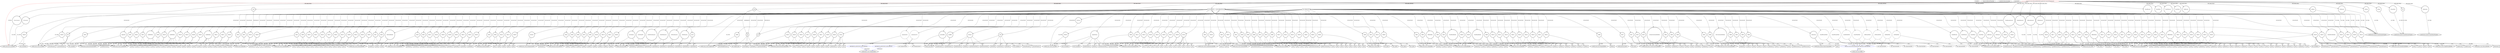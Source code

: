digraph {
baseInfo[graphId=1172,category="extension_graph",isAnonymous=false,possibleRelation=true]
frameworkRelatedTypesInfo[0="javafx.scene.layout.StackPane"]
possibleCollaborationsInfo[0="1172~CLIENT_METHOD_DECLARATION-INSTANTIATION-CLIENT_METHOD_DECLARATION-INSTANTIATION-CLIENT_METHOD_DECLARATION-INSTANTIATION-CLIENT_METHOD_DECLARATION-INSTANTIATION-CLIENT_METHOD_DECLARATION-INSTANTIATION-CLIENT_METHOD_DECLARATION-INSTANTIATION-CLIENT_METHOD_DECLARATION-INSTANTIATION-CLIENT_METHOD_DECLARATION-INSTANTIATION-~javafx.scene.layout.StackPane ~javafx.scene.layout.HBox ~false~false",1="1172~CLIENT_METHOD_DECLARATION-INSTANTIATION-~javafx.scene.layout.StackPane ~javafx.beans.value.ChangeListener ~false~true"]
locationInfo[projectName="SaiPradeepDandem-javafx2-gradient-builder",filePath="/SaiPradeepDandem-javafx2-gradient-builder/javafx2-gradient-builder-master/src/main/java/com/javafx/gradientbuilder/application/LinearSettingsLayout.java",contextSignature="LinearSettingsLayout",graphId="1172"]
0[label="main.java.com.javafx.gradientbuilder.application.LinearSettingsLayout",vertexType="ROOT_CLIENT_CLASS_DECLARATION",isFrameworkType=false,color=red]
1[label="javafx.scene.layout.StackPane",vertexType="FRAMEWORK_CLASS_TYPE",isFrameworkType=true,peripheries=2]
2[label="fromContainer",vertexType="FIELD_DECLARATION",isFrameworkType=true,peripheries=2,shape=circle]
4[label="fromPercentLayout",vertexType="FIELD_DECLARATION",isFrameworkType=true,peripheries=2,shape=circle]
5[label="javafx.scene.layout.VBox",vertexType="FRAMEWORK_CLASS_TYPE",isFrameworkType=true,peripheries=2]
6[label="fromPixelLayout",vertexType="FIELD_DECLARATION",isFrameworkType=true,peripheries=2,shape=circle]
8[label="fromXPercent",vertexType="FIELD_DECLARATION",isFrameworkType=true,peripheries=2,shape=circle]
9[label="javafx.beans.property.SimpleIntegerProperty",vertexType="FRAMEWORK_CLASS_TYPE",isFrameworkType=true,peripheries=2]
10[label="fromXPixel",vertexType="FIELD_DECLARATION",isFrameworkType=true,peripheries=2,shape=circle]
12[label="fromYPercent",vertexType="FIELD_DECLARATION",isFrameworkType=true,peripheries=2,shape=circle]
14[label="fromYPixel",vertexType="FIELD_DECLARATION",isFrameworkType=true,peripheries=2,shape=circle]
16[label="grp",vertexType="FIELD_DECLARATION",isFrameworkType=true,peripheries=2,shape=circle]
17[label="javafx.scene.control.ToggleGroup",vertexType="FRAMEWORK_CLASS_TYPE",isFrameworkType=true,peripheries=2]
18[label="isFrom",vertexType="FIELD_DECLARATION",isFrameworkType=true,peripheries=2,shape=circle]
19[label="javafx.beans.property.SimpleBooleanProperty",vertexType="FRAMEWORK_CLASS_TYPE",isFrameworkType=true,peripheries=2]
20[label="isFromPixel",vertexType="FIELD_DECLARATION",isFrameworkType=true,peripheries=2,shape=circle]
22[label="isTo",vertexType="FIELD_DECLARATION",isFrameworkType=true,peripheries=2,shape=circle]
24[label="toCB",vertexType="FIELD_DECLARATION",isFrameworkType=true,peripheries=2,shape=circle]
25[label="javafx.scene.control.CheckBox",vertexType="FRAMEWORK_CLASS_TYPE",isFrameworkType=true,peripheries=2]
26[label="toChoice",vertexType="FIELD_DECLARATION",isFrameworkType=true,peripheries=2,shape=circle]
27[label="javafx.scene.control.ChoiceBox",vertexType="FRAMEWORK_CLASS_TYPE",isFrameworkType=true,peripheries=2]
28[label="toContainer",vertexType="FIELD_DECLARATION",isFrameworkType=true,peripheries=2,shape=circle]
30[label="toDirection",vertexType="FIELD_DECLARATION",isFrameworkType=true,peripheries=2,shape=circle]
31[label="javafx.beans.property.SimpleObjectProperty",vertexType="FRAMEWORK_CLASS_TYPE",isFrameworkType=true,peripheries=2]
32[label="toPercentLayout",vertexType="FIELD_DECLARATION",isFrameworkType=true,peripheries=2,shape=circle]
34[label="toPixelLayout",vertexType="FIELD_DECLARATION",isFrameworkType=true,peripheries=2,shape=circle]
36[label="toXPercent",vertexType="FIELD_DECLARATION",isFrameworkType=true,peripheries=2,shape=circle]
38[label="toXPixel",vertexType="FIELD_DECLARATION",isFrameworkType=true,peripheries=2,shape=circle]
40[label="toYPercent",vertexType="FIELD_DECLARATION",isFrameworkType=true,peripheries=2,shape=circle]
42[label="toYPixel",vertexType="FIELD_DECLARATION",isFrameworkType=true,peripheries=2,shape=circle]
84[label="void configure()",vertexType="CLIENT_METHOD_DECLARATION",isFrameworkType=false,shape=box]
85[label="VAR13",vertexType="VARIABLE_EXPRESION",isFrameworkType=true,peripheries=2,shape=circle]
87[label="javafx.scene.control.LabelBuilder",vertexType="FRAMEWORK_CLASS_TYPE",isFrameworkType=true,peripheries=2]
86[label="build()",vertexType="INSIDE_CALL",isFrameworkType=true,peripheries=2,shape=box]
88[label="VAR14",vertexType="VARIABLE_EXPRESION",isFrameworkType=true,peripheries=2,shape=circle]
90[label="javafx.scene.NodeBuilder",vertexType="FRAMEWORK_CLASS_TYPE",isFrameworkType=true,peripheries=2]
89[label="styleClass()",vertexType="INSIDE_CALL",isFrameworkType=true,peripheries=2,shape=box]
91[label="VAR15",vertexType="VARIABLE_EXPRESION",isFrameworkType=true,peripheries=2,shape=circle]
93[label="javafx.scene.control.LabeledBuilder",vertexType="FRAMEWORK_CLASS_TYPE",isFrameworkType=true,peripheries=2]
92[label="text()",vertexType="INSIDE_CALL",isFrameworkType=true,peripheries=2,shape=box]
94[label="LabelBuilder",vertexType="VARIABLE_EXPRESION",isFrameworkType=true,peripheries=2,shape=circle]
95[label="create()",vertexType="INSIDE_CALL",isFrameworkType=true,peripheries=2,shape=box]
97[label="VAR17",vertexType="VARIABLE_EXPRESION",isFrameworkType=true,peripheries=2,shape=circle]
99[label="javafx.scene.control.TextAreaBuilder",vertexType="FRAMEWORK_CLASS_TYPE",isFrameworkType=true,peripheries=2]
98[label="build()",vertexType="INSIDE_CALL",isFrameworkType=true,peripheries=2,shape=box]
100[label="VAR18",vertexType="VARIABLE_EXPRESION",isFrameworkType=true,peripheries=2,shape=circle]
101[label="wrapText()",vertexType="INSIDE_CALL",isFrameworkType=true,peripheries=2,shape=box]
103[label="VAR19",vertexType="VARIABLE_EXPRESION",isFrameworkType=true,peripheries=2,shape=circle]
105[label="javafx.scene.control.ControlBuilder",vertexType="FRAMEWORK_CLASS_TYPE",isFrameworkType=true,peripheries=2]
104[label="minHeight()",vertexType="INSIDE_CALL",isFrameworkType=true,peripheries=2,shape=box]
106[label="VAR20",vertexType="VARIABLE_EXPRESION",isFrameworkType=true,peripheries=2,shape=circle]
107[label="prefHeight()",vertexType="INSIDE_CALL",isFrameworkType=true,peripheries=2,shape=box]
109[label="TextAreaBuilder",vertexType="VARIABLE_EXPRESION",isFrameworkType=true,peripheries=2,shape=circle]
110[label="create()",vertexType="INSIDE_CALL",isFrameworkType=true,peripheries=2,shape=box]
112[label="VAR22",vertexType="VARIABLE_EXPRESION",isFrameworkType=true,peripheries=2,shape=circle]
114[label="javafx.beans.property.Property",vertexType="FRAMEWORK_INTERFACE_TYPE",isFrameworkType=true,peripheries=2]
113[label="bind()",vertexType="INSIDE_CALL",isFrameworkType=true,peripheries=2,shape=box]
115[label="textArea",vertexType="VARIABLE_EXPRESION",isFrameworkType=true,peripheries=2,shape=circle]
117[label="javafx.scene.control.TextInputControl",vertexType="FRAMEWORK_CLASS_TYPE",isFrameworkType=true,peripheries=2]
116[label="textProperty()",vertexType="INSIDE_CALL",isFrameworkType=true,peripheries=2,shape=box]
118[label="VAR24",vertexType="VARIABLE_EXPRESION",isFrameworkType=true,peripheries=2,shape=circle]
120[label="javafx.collections.ObservableList",vertexType="FRAMEWORK_INTERFACE_TYPE",isFrameworkType=true,peripheries=2]
119[label="addAll()",vertexType="INSIDE_CALL",isFrameworkType=true,peripheries=2,shape=box]
121[label="layout",vertexType="VARIABLE_EXPRESION",isFrameworkType=true,peripheries=2,shape=circle]
123[label="javafx.scene.layout.Pane",vertexType="FRAMEWORK_CLASS_TYPE",isFrameworkType=true,peripheries=2]
122[label="getChildren()",vertexType="INSIDE_CALL",isFrameworkType=true,peripheries=2,shape=box]
124[label="VAR26",vertexType="VARIABLE_EXPRESION",isFrameworkType=true,peripheries=2,shape=circle]
125[label="build()",vertexType="INSIDE_CALL",isFrameworkType=true,peripheries=2,shape=box]
127[label="VAR27",vertexType="VARIABLE_EXPRESION",isFrameworkType=true,peripheries=2,shape=circle]
128[label="styleClass()",vertexType="INSIDE_CALL",isFrameworkType=true,peripheries=2,shape=box]
130[label="VAR28",vertexType="VARIABLE_EXPRESION",isFrameworkType=true,peripheries=2,shape=circle]
131[label="text()",vertexType="INSIDE_CALL",isFrameworkType=true,peripheries=2,shape=box]
134[label="create()",vertexType="INSIDE_CALL",isFrameworkType=true,peripheries=2,shape=box]
135[label="VAR30",vertexType="VARIABLE_EXPRESION",isFrameworkType=true,peripheries=2,shape=circle]
136[label="addAll()",vertexType="INSIDE_CALL",isFrameworkType=true,peripheries=2,shape=box]
139[label="getChildren()",vertexType="INSIDE_CALL",isFrameworkType=true,peripheries=2,shape=box]
140[label="grp",vertexType="VARIABLE_EXPRESION",isFrameworkType=true,peripheries=2,shape=circle]
141[label="selectToggle()",vertexType="INSIDE_CALL",isFrameworkType=true,peripheries=2,shape=box]
144[label="getToggles()",vertexType="INSIDE_CALL",isFrameworkType=true,peripheries=2,shape=box]
145[label="isFrom",vertexType="VARIABLE_EXPRESION",isFrameworkType=true,peripheries=2,shape=circle]
147[label="javafx.beans.property.BooleanPropertyBase",vertexType="FRAMEWORK_CLASS_TYPE",isFrameworkType=true,peripheries=2]
146[label="addListener()",vertexType="INSIDE_CALL",isFrameworkType=true,peripheries=2,shape=box]
149[label="anonymous35",vertexType="VARIABLE_EXPRESION",isFrameworkType=false,shape=circle]
150[label="REFERENCE_ANONYMOUS_DECLARATION",vertexType="REFERENCE_ANONYMOUS_DECLARATION",isFrameworkType=false,color=blue]
151[label="javafx.beans.value.ChangeListener",vertexType="FRAMEWORK_INTERFACE_TYPE",isFrameworkType=true,peripheries=2]
148[label="new ChangeListener()",vertexType="CONSTRUCTOR_CALL",isFrameworkType=false]
153[label="getSelectedToggle()",vertexType="INSIDE_CALL",isFrameworkType=true,peripheries=2,shape=box]
154[label="toCB",vertexType="VARIABLE_EXPRESION",isFrameworkType=true,peripheries=2,shape=circle]
156[label="javafx.scene.Node",vertexType="FRAMEWORK_CLASS_TYPE",isFrameworkType=true,peripheries=2]
155[label="setDisable()",vertexType="INSIDE_CALL",isFrameworkType=true,peripheries=2,shape=box]
158[label="setSelected()",vertexType="INSIDE_CALL",isFrameworkType=true,peripheries=2,shape=box]
159[label="toContainer",vertexType="VARIABLE_EXPRESION",isFrameworkType=true,peripheries=2,shape=circle]
160[label="getChildren()",vertexType="INSIDE_CALL",isFrameworkType=true,peripheries=2,shape=box]
163[label="getChildren()",vertexType="INSIDE_CALL",isFrameworkType=true,peripheries=2,shape=box]
165[label="setDisable()",vertexType="INSIDE_CALL",isFrameworkType=true,peripheries=2,shape=box]
167[label="set()",vertexType="INSIDE_CALL",isFrameworkType=true,peripheries=2,shape=box]
169[label="set()",vertexType="INSIDE_CALL",isFrameworkType=true,peripheries=2,shape=box]
171[label="repeatCB",vertexType="VARIABLE_EXPRESION",isFrameworkType=true,peripheries=2,shape=circle]
170[label="new CheckBox()",vertexType="CONSTRUCTOR_CALL",isFrameworkType=true,peripheries=2]
173[label="VAR45",vertexType="VARIABLE_EXPRESION",isFrameworkType=true,peripheries=2,shape=circle]
175[label="javafx.beans.property.BooleanProperty",vertexType="FRAMEWORK_CLASS_TYPE",isFrameworkType=true,peripheries=2]
174[label="bindBidirectional()",vertexType="INSIDE_CALL",isFrameworkType=true,peripheries=2,shape=box]
177[label="selectedProperty()",vertexType="INSIDE_CALL",isFrameworkType=true,peripheries=2,shape=box]
179[label="repeatChoice",vertexType="VARIABLE_EXPRESION",isFrameworkType=true,peripheries=2,shape=circle]
178[label="new ChoiceBox()",vertexType="CONSTRUCTOR_CALL",isFrameworkType=true,peripheries=2]
181[label="VAR48",vertexType="VARIABLE_EXPRESION",isFrameworkType=true,peripheries=2,shape=circle]
182[label="bind()",vertexType="INSIDE_CALL",isFrameworkType=true,peripheries=2,shape=box]
185[label="disableProperty()",vertexType="INSIDE_CALL",isFrameworkType=true,peripheries=2,shape=box]
186[label="VAR50",vertexType="VARIABLE_EXPRESION",isFrameworkType=true,peripheries=2,shape=circle]
188[label="javafx.beans.binding.BooleanExpression",vertexType="FRAMEWORK_CLASS_TYPE",isFrameworkType=true,peripheries=2]
187[label="not()",vertexType="INSIDE_CALL",isFrameworkType=true,peripheries=2,shape=box]
190[label="selectedProperty()",vertexType="INSIDE_CALL",isFrameworkType=true,peripheries=2,shape=box]
192[label="setItems()",vertexType="INSIDE_CALL",isFrameworkType=true,peripheries=2,shape=box]
193[label="VAR53",vertexType="VARIABLE_EXPRESION",isFrameworkType=true,peripheries=2,shape=circle]
195[label="javafx.scene.control.SingleSelectionModel",vertexType="FRAMEWORK_CLASS_TYPE",isFrameworkType=true,peripheries=2]
194[label="select()",vertexType="INSIDE_CALL",isFrameworkType=true,peripheries=2,shape=box]
197[label="getSelectionModel()",vertexType="INSIDE_CALL",isFrameworkType=true,peripheries=2,shape=box]
198[label="VAR55",vertexType="VARIABLE_EXPRESION",isFrameworkType=true,peripheries=2,shape=circle]
200[label="javafx.scene.control.SelectionModel",vertexType="FRAMEWORK_CLASS_TYPE",isFrameworkType=true,peripheries=2]
199[label="selectedItemProperty()",vertexType="INSIDE_CALL",isFrameworkType=true,peripheries=2,shape=box]
202[label="getSelectionModel()",vertexType="INSIDE_CALL",isFrameworkType=true,peripheries=2,shape=box]
203[label="VAR57",vertexType="VARIABLE_EXPRESION",isFrameworkType=true,peripheries=2,shape=circle]
205[label="javafx.scene.layout.GridPane",vertexType="FRAMEWORK_CLASS_TYPE",isFrameworkType=true,peripheries=2]
204[label="add()",vertexType="INSIDE_CALL",isFrameworkType=true,peripheries=2,shape=box]
206[label="VAR58",vertexType="VARIABLE_EXPRESION",isFrameworkType=true,peripheries=2,shape=circle]
207[label="add()",vertexType="INSIDE_CALL",isFrameworkType=true,peripheries=2,shape=box]
210[label="VAR59",vertexType="VARIABLE_EXPRESION",isFrameworkType=true,peripheries=2,shape=circle]
211[label="javafx.scene.control.Label",vertexType="FRAMEWORK_CLASS_TYPE",isFrameworkType=true,peripheries=2]
209[label="new Label()",vertexType="CONSTRUCTOR_CALL",isFrameworkType=true,peripheries=2]
212[label="VAR60",vertexType="VARIABLE_EXPRESION",isFrameworkType=true,peripheries=2,shape=circle]
213[label="add()",vertexType="INSIDE_CALL",isFrameworkType=true,peripheries=2,shape=box]
215[label="VAR61",vertexType="VARIABLE_EXPRESION",isFrameworkType=true,peripheries=2,shape=circle]
217[label="javafx.scene.layout.VBoxBuilder",vertexType="FRAMEWORK_CLASS_TYPE",isFrameworkType=true,peripheries=2]
216[label="build()",vertexType="INSIDE_CALL",isFrameworkType=true,peripheries=2,shape=box]
218[label="VAR62",vertexType="VARIABLE_EXPRESION",isFrameworkType=true,peripheries=2,shape=circle]
219[label="spacing()",vertexType="INSIDE_CALL",isFrameworkType=true,peripheries=2,shape=box]
221[label="VBoxBuilder",vertexType="VARIABLE_EXPRESION",isFrameworkType=true,peripheries=2,shape=circle]
222[label="create()",vertexType="INSIDE_CALL",isFrameworkType=true,peripheries=2,shape=box]
224[label="VAR64",vertexType="VARIABLE_EXPRESION",isFrameworkType=true,peripheries=2,shape=circle]
225[label="addAll()",vertexType="INSIDE_CALL",isFrameworkType=true,peripheries=2,shape=box]
227[label="colorStopsVB",vertexType="VARIABLE_EXPRESION",isFrameworkType=true,peripheries=2,shape=circle]
228[label="getChildren()",vertexType="INSIDE_CALL",isFrameworkType=true,peripheries=2,shape=box]
230[label="VAR66",vertexType="VARIABLE_EXPRESION",isFrameworkType=true,peripheries=2,shape=circle]
231[label="add()",vertexType="INSIDE_CALL",isFrameworkType=true,peripheries=2,shape=box]
233[label="VAR67",vertexType="VARIABLE_EXPRESION",isFrameworkType=true,peripheries=2,shape=circle]
235[label="javafx.scene.layout.StackPaneBuilder",vertexType="FRAMEWORK_CLASS_TYPE",isFrameworkType=true,peripheries=2]
234[label="build()",vertexType="INSIDE_CALL",isFrameworkType=true,peripheries=2,shape=box]
236[label="VAR68",vertexType="VARIABLE_EXPRESION",isFrameworkType=true,peripheries=2,shape=circle]
238[label="javafx.scene.layout.PaneBuilder",vertexType="FRAMEWORK_CLASS_TYPE",isFrameworkType=true,peripheries=2]
237[label="children()",vertexType="INSIDE_CALL",isFrameworkType=true,peripheries=2,shape=box]
239[label="VAR69",vertexType="VARIABLE_EXPRESION",isFrameworkType=true,peripheries=2,shape=circle]
241[label="javafx.scene.layout.RegionBuilder",vertexType="FRAMEWORK_CLASS_TYPE",isFrameworkType=true,peripheries=2]
240[label="padding()",vertexType="INSIDE_CALL",isFrameworkType=true,peripheries=2,shape=box]
242[label="VAR70",vertexType="VARIABLE_EXPRESION",isFrameworkType=true,peripheries=2,shape=circle]
243[label="alignment()",vertexType="INSIDE_CALL",isFrameworkType=true,peripheries=2,shape=box]
245[label="StackPaneBuilder",vertexType="VARIABLE_EXPRESION",isFrameworkType=true,peripheries=2,shape=circle]
246[label="create()",vertexType="INSIDE_CALL",isFrameworkType=true,peripheries=2,shape=box]
249[label="VAR72",vertexType="VARIABLE_EXPRESION",isFrameworkType=true,peripheries=2,shape=circle]
250[label="javafx.geometry.Insets",vertexType="FRAMEWORK_CLASS_TYPE",isFrameworkType=true,peripheries=2]
248[label="new Insets()",vertexType="CONSTRUCTOR_CALL",isFrameworkType=true,peripheries=2]
252[label="VAR73",vertexType="VARIABLE_EXPRESION",isFrameworkType=true,peripheries=2,shape=circle]
251[label="new Label()",vertexType="CONSTRUCTOR_CALL",isFrameworkType=true,peripheries=2]
254[label="VAR74",vertexType="VARIABLE_EXPRESION",isFrameworkType=true,peripheries=2,shape=circle]
255[label="add()",vertexType="INSIDE_CALL",isFrameworkType=true,peripheries=2,shape=box]
257[label="VAR75",vertexType="VARIABLE_EXPRESION",isFrameworkType=true,peripheries=2,shape=circle]
258[label="addAll()",vertexType="INSIDE_CALL",isFrameworkType=true,peripheries=2,shape=box]
260[label="VAR76",vertexType="VARIABLE_EXPRESION",isFrameworkType=true,peripheries=2,shape=circle]
261[label="getColumnConstraints()",vertexType="INSIDE_CALL",isFrameworkType=true,peripheries=2,shape=box]
263[label="VAR77",vertexType="VARIABLE_EXPRESION",isFrameworkType=true,peripheries=2,shape=circle]
265[label="javafx.scene.layout.ColumnConstraintsBuilder",vertexType="FRAMEWORK_CLASS_TYPE",isFrameworkType=true,peripheries=2]
264[label="build()",vertexType="INSIDE_CALL",isFrameworkType=true,peripheries=2,shape=box]
266[label="VAR78",vertexType="VARIABLE_EXPRESION",isFrameworkType=true,peripheries=2,shape=circle]
267[label="minWidth()",vertexType="INSIDE_CALL",isFrameworkType=true,peripheries=2,shape=box]
269[label="VAR79",vertexType="VARIABLE_EXPRESION",isFrameworkType=true,peripheries=2,shape=circle]
270[label="halignment()",vertexType="INSIDE_CALL",isFrameworkType=true,peripheries=2,shape=box]
272[label="ColumnConstraintsBuilder",vertexType="VARIABLE_EXPRESION",isFrameworkType=true,peripheries=2,shape=circle]
273[label="create()",vertexType="INSIDE_CALL",isFrameworkType=true,peripheries=2,shape=box]
275[label="VAR81",vertexType="VARIABLE_EXPRESION",isFrameworkType=true,peripheries=2,shape=circle]
276[label="build()",vertexType="INSIDE_CALL",isFrameworkType=true,peripheries=2,shape=box]
278[label="VAR82",vertexType="VARIABLE_EXPRESION",isFrameworkType=true,peripheries=2,shape=circle]
279[label="minWidth()",vertexType="INSIDE_CALL",isFrameworkType=true,peripheries=2,shape=box]
281[label="VAR83",vertexType="VARIABLE_EXPRESION",isFrameworkType=true,peripheries=2,shape=circle]
282[label="halignment()",vertexType="INSIDE_CALL",isFrameworkType=true,peripheries=2,shape=box]
285[label="create()",vertexType="INSIDE_CALL",isFrameworkType=true,peripheries=2,shape=box]
286[label="VAR85",vertexType="VARIABLE_EXPRESION",isFrameworkType=true,peripheries=2,shape=circle]
287[label="addAll()",vertexType="INSIDE_CALL",isFrameworkType=true,peripheries=2,shape=box]
289[label="VAR86",vertexType="VARIABLE_EXPRESION",isFrameworkType=true,peripheries=2,shape=circle]
290[label="getRowConstraints()",vertexType="INSIDE_CALL",isFrameworkType=true,peripheries=2,shape=box]
292[label="VAR87",vertexType="VARIABLE_EXPRESION",isFrameworkType=true,peripheries=2,shape=circle]
294[label="javafx.scene.layout.RowConstraintsBuilder",vertexType="FRAMEWORK_CLASS_TYPE",isFrameworkType=true,peripheries=2]
293[label="build()",vertexType="INSIDE_CALL",isFrameworkType=true,peripheries=2,shape=box]
295[label="VAR88",vertexType="VARIABLE_EXPRESION",isFrameworkType=true,peripheries=2,shape=circle]
296[label="valignment()",vertexType="INSIDE_CALL",isFrameworkType=true,peripheries=2,shape=box]
298[label="RowConstraintsBuilder",vertexType="VARIABLE_EXPRESION",isFrameworkType=true,peripheries=2,shape=circle]
299[label="create()",vertexType="INSIDE_CALL",isFrameworkType=true,peripheries=2,shape=box]
301[label="VAR90",vertexType="VARIABLE_EXPRESION",isFrameworkType=true,peripheries=2,shape=circle]
302[label="build()",vertexType="INSIDE_CALL",isFrameworkType=true,peripheries=2,shape=box]
304[label="VAR91",vertexType="VARIABLE_EXPRESION",isFrameworkType=true,peripheries=2,shape=circle]
305[label="valignment()",vertexType="INSIDE_CALL",isFrameworkType=true,peripheries=2,shape=box]
308[label="create()",vertexType="INSIDE_CALL",isFrameworkType=true,peripheries=2,shape=box]
309[label="VAR93",vertexType="VARIABLE_EXPRESION",isFrameworkType=true,peripheries=2,shape=circle]
310[label="build()",vertexType="INSIDE_CALL",isFrameworkType=true,peripheries=2,shape=box]
312[label="VAR94",vertexType="VARIABLE_EXPRESION",isFrameworkType=true,peripheries=2,shape=circle]
313[label="valignment()",vertexType="INSIDE_CALL",isFrameworkType=true,peripheries=2,shape=box]
316[label="create()",vertexType="INSIDE_CALL",isFrameworkType=true,peripheries=2,shape=box]
317[label="void configureFrom()",vertexType="CLIENT_METHOD_DECLARATION",isFrameworkType=false,shape=box]
319[label="fromCB",vertexType="VARIABLE_EXPRESION",isFrameworkType=true,peripheries=2,shape=circle]
318[label="new CheckBox()",vertexType="CONSTRUCTOR_CALL",isFrameworkType=true,peripheries=2]
321[label="VAR97",vertexType="VARIABLE_EXPRESION",isFrameworkType=true,peripheries=2,shape=circle]
322[label="bindBidirectional()",vertexType="INSIDE_CALL",isFrameworkType=true,peripheries=2,shape=box]
325[label="selectedProperty()",vertexType="INSIDE_CALL",isFrameworkType=true,peripheries=2,shape=box]
327[label="VAR99",vertexType="VARIABLE_EXPRESION",isFrameworkType=true,peripheries=2,shape=circle]
326[label="new ToggleGroup()",vertexType="CONSTRUCTOR_CALL",isFrameworkType=true,peripheries=2]
329[label="VAR100",vertexType="VARIABLE_EXPRESION",isFrameworkType=true,peripheries=2,shape=circle]
331[label="javafx.scene.control.RadioButtonBuilder",vertexType="FRAMEWORK_CLASS_TYPE",isFrameworkType=true,peripheries=2]
330[label="build()",vertexType="INSIDE_CALL",isFrameworkType=true,peripheries=2,shape=box]
332[label="VAR101",vertexType="VARIABLE_EXPRESION",isFrameworkType=true,peripheries=2,shape=circle]
334[label="javafx.scene.control.ToggleButtonBuilder",vertexType="FRAMEWORK_CLASS_TYPE",isFrameworkType=true,peripheries=2]
333[label="toggleGroup()",vertexType="INSIDE_CALL",isFrameworkType=true,peripheries=2,shape=box]
335[label="VAR102",vertexType="VARIABLE_EXPRESION",isFrameworkType=true,peripheries=2,shape=circle]
336[label="text()",vertexType="INSIDE_CALL",isFrameworkType=true,peripheries=2,shape=box]
338[label="VAR103",vertexType="VARIABLE_EXPRESION",isFrameworkType=true,peripheries=2,shape=circle]
339[label="id()",vertexType="INSIDE_CALL",isFrameworkType=true,peripheries=2,shape=box]
341[label="RadioButtonBuilder",vertexType="VARIABLE_EXPRESION",isFrameworkType=true,peripheries=2,shape=circle]
342[label="create()",vertexType="INSIDE_CALL",isFrameworkType=true,peripheries=2,shape=box]
344[label="VAR105",vertexType="VARIABLE_EXPRESION",isFrameworkType=true,peripheries=2,shape=circle]
345[label="build()",vertexType="INSIDE_CALL",isFrameworkType=true,peripheries=2,shape=box]
347[label="VAR106",vertexType="VARIABLE_EXPRESION",isFrameworkType=true,peripheries=2,shape=circle]
348[label="toggleGroup()",vertexType="INSIDE_CALL",isFrameworkType=true,peripheries=2,shape=box]
350[label="VAR107",vertexType="VARIABLE_EXPRESION",isFrameworkType=true,peripheries=2,shape=circle]
351[label="text()",vertexType="INSIDE_CALL",isFrameworkType=true,peripheries=2,shape=box]
353[label="VAR108",vertexType="VARIABLE_EXPRESION",isFrameworkType=true,peripheries=2,shape=circle]
354[label="id()",vertexType="INSIDE_CALL",isFrameworkType=true,peripheries=2,shape=box]
357[label="create()",vertexType="INSIDE_CALL",isFrameworkType=true,peripheries=2,shape=box]
358[label="VAR110",vertexType="VARIABLE_EXPRESION",isFrameworkType=true,peripheries=2,shape=circle]
359[label="bind()",vertexType="INSIDE_CALL",isFrameworkType=true,peripheries=2,shape=box]
361[label="percentBtn",vertexType="VARIABLE_EXPRESION",isFrameworkType=true,peripheries=2,shape=circle]
362[label="disableProperty()",vertexType="INSIDE_CALL",isFrameworkType=true,peripheries=2,shape=box]
364[label="VAR112",vertexType="VARIABLE_EXPRESION",isFrameworkType=true,peripheries=2,shape=circle]
365[label="not()",vertexType="INSIDE_CALL",isFrameworkType=true,peripheries=2,shape=box]
368[label="selectedProperty()",vertexType="INSIDE_CALL",isFrameworkType=true,peripheries=2,shape=box]
369[label="VAR114",vertexType="VARIABLE_EXPRESION",isFrameworkType=true,peripheries=2,shape=circle]
370[label="bind()",vertexType="INSIDE_CALL",isFrameworkType=true,peripheries=2,shape=box]
372[label="pixelBtn",vertexType="VARIABLE_EXPRESION",isFrameworkType=true,peripheries=2,shape=circle]
373[label="disableProperty()",vertexType="INSIDE_CALL",isFrameworkType=true,peripheries=2,shape=box]
375[label="VAR116",vertexType="VARIABLE_EXPRESION",isFrameworkType=true,peripheries=2,shape=circle]
376[label="not()",vertexType="INSIDE_CALL",isFrameworkType=true,peripheries=2,shape=box]
379[label="selectedProperty()",vertexType="INSIDE_CALL",isFrameworkType=true,peripheries=2,shape=box]
380[label="VAR118",vertexType="VARIABLE_EXPRESION",isFrameworkType=true,peripheries=2,shape=circle]
382[label="javafx.beans.value.ObservableValue",vertexType="FRAMEWORK_INTERFACE_TYPE",isFrameworkType=true,peripheries=2]
381[label="addListener()",vertexType="INSIDE_CALL",isFrameworkType=true,peripheries=2,shape=box]
383[label="grp",vertexType="VARIABLE_EXPRESION",isFrameworkType=true,peripheries=2,shape=circle]
384[label="selectedToggleProperty()",vertexType="INSIDE_CALL",isFrameworkType=true,peripheries=2,shape=box]
387[label="anonymous120",vertexType="VARIABLE_EXPRESION",isFrameworkType=false,shape=circle]
388[label="REFERENCE_ANONYMOUS_DECLARATION",vertexType="REFERENCE_ANONYMOUS_DECLARATION",isFrameworkType=false,color=blue]
386[label="new ChangeListener()",vertexType="CONSTRUCTOR_CALL",isFrameworkType=false]
390[label="VAR121",vertexType="VARIABLE_EXPRESION",isFrameworkType=true,peripheries=2,shape=circle]
391[label="add()",vertexType="INSIDE_CALL",isFrameworkType=true,peripheries=2,shape=box]
393[label="VAR122",vertexType="VARIABLE_EXPRESION",isFrameworkType=true,peripheries=2,shape=circle]
394[label="add()",vertexType="INSIDE_CALL",isFrameworkType=true,peripheries=2,shape=box]
397[label="VAR123",vertexType="VARIABLE_EXPRESION",isFrameworkType=true,peripheries=2,shape=circle]
396[label="new Label()",vertexType="CONSTRUCTOR_CALL",isFrameworkType=true,peripheries=2]
399[label="VAR124",vertexType="VARIABLE_EXPRESION",isFrameworkType=true,peripheries=2,shape=circle]
400[label="add()",vertexType="INSIDE_CALL",isFrameworkType=true,peripheries=2,shape=box]
402[label="VAR125",vertexType="VARIABLE_EXPRESION",isFrameworkType=true,peripheries=2,shape=circle]
404[label="javafx.scene.layout.HBoxBuilder",vertexType="FRAMEWORK_CLASS_TYPE",isFrameworkType=true,peripheries=2]
403[label="build()",vertexType="INSIDE_CALL",isFrameworkType=true,peripheries=2,shape=box]
405[label="VAR126",vertexType="VARIABLE_EXPRESION",isFrameworkType=true,peripheries=2,shape=circle]
406[label="children()",vertexType="INSIDE_CALL",isFrameworkType=true,peripheries=2,shape=box]
408[label="VAR127",vertexType="VARIABLE_EXPRESION",isFrameworkType=true,peripheries=2,shape=circle]
409[label="spacing()",vertexType="INSIDE_CALL",isFrameworkType=true,peripheries=2,shape=box]
411[label="VAR128",vertexType="VARIABLE_EXPRESION",isFrameworkType=true,peripheries=2,shape=circle]
412[label="alignment()",vertexType="INSIDE_CALL",isFrameworkType=true,peripheries=2,shape=box]
414[label="HBoxBuilder",vertexType="VARIABLE_EXPRESION",isFrameworkType=true,peripheries=2,shape=circle]
415[label="create()",vertexType="INSIDE_CALL",isFrameworkType=true,peripheries=2,shape=box]
417[label="VAR130",vertexType="VARIABLE_EXPRESION",isFrameworkType=true,peripheries=2,shape=circle]
418[label="build()",vertexType="INSIDE_CALL",isFrameworkType=true,peripheries=2,shape=box]
420[label="VAR131",vertexType="VARIABLE_EXPRESION",isFrameworkType=true,peripheries=2,shape=circle]
421[label="minWidth()",vertexType="INSIDE_CALL",isFrameworkType=true,peripheries=2,shape=box]
423[label="VAR132",vertexType="VARIABLE_EXPRESION",isFrameworkType=true,peripheries=2,shape=circle]
424[label="text()",vertexType="INSIDE_CALL",isFrameworkType=true,peripheries=2,shape=box]
426[label="LabelBuilder",vertexType="VARIABLE_EXPRESION",isFrameworkType=true,peripheries=2,shape=circle]
427[label="create()",vertexType="INSIDE_CALL",isFrameworkType=true,peripheries=2,shape=box]
430[label="fromXPercentField",vertexType="VARIABLE_EXPRESION",isFrameworkType=false,shape=circle]
431[label="main.java.com.javafx.gradientbuilder.application.SliderTextField",vertexType="REFERENCE_CLIENT_CLASS_DECLARATION",isFrameworkType=false,color=blue]
432[label="javafx.scene.layout.HBox",vertexType="FRAMEWORK_CLASS_TYPE",isFrameworkType=true,peripheries=2]
429[label="new SliderTextField()",vertexType="CONSTRUCTOR_CALL",isFrameworkType=false]
433[label="VAR135",vertexType="VARIABLE_EXPRESION",isFrameworkType=true,peripheries=2,shape=circle]
434[label="bind()",vertexType="INSIDE_CALL",isFrameworkType=true,peripheries=2,shape=box]
436[label="VAR136",vertexType="VARIABLE_EXPRESION",isFrameworkType=true,peripheries=2,shape=circle]
437[label="not()",vertexType="INSIDE_CALL",isFrameworkType=true,peripheries=2,shape=box]
440[label="selectedProperty()",vertexType="INSIDE_CALL",isFrameworkType=true,peripheries=2,shape=box]
441[label="fromXPercent",vertexType="VARIABLE_EXPRESION",isFrameworkType=true,peripheries=2,shape=circle]
443[label="javafx.beans.property.IntegerProperty",vertexType="FRAMEWORK_CLASS_TYPE",isFrameworkType=true,peripheries=2]
442[label="bindBidirectional()",vertexType="INSIDE_CALL",isFrameworkType=true,peripheries=2,shape=box]
444[label="VAR139",vertexType="VARIABLE_EXPRESION",isFrameworkType=true,peripheries=2,shape=circle]
445[label="build()",vertexType="INSIDE_CALL",isFrameworkType=true,peripheries=2,shape=box]
447[label="VAR140",vertexType="VARIABLE_EXPRESION",isFrameworkType=true,peripheries=2,shape=circle]
448[label="minWidth()",vertexType="INSIDE_CALL",isFrameworkType=true,peripheries=2,shape=box]
450[label="VAR141",vertexType="VARIABLE_EXPRESION",isFrameworkType=true,peripheries=2,shape=circle]
451[label="text()",vertexType="INSIDE_CALL",isFrameworkType=true,peripheries=2,shape=box]
454[label="create()",vertexType="INSIDE_CALL",isFrameworkType=true,peripheries=2,shape=box]
456[label="fromYPercentField",vertexType="VARIABLE_EXPRESION",isFrameworkType=false,shape=circle]
455[label="new SliderTextField()",vertexType="CONSTRUCTOR_CALL",isFrameworkType=false]
458[label="VAR144",vertexType="VARIABLE_EXPRESION",isFrameworkType=true,peripheries=2,shape=circle]
459[label="bind()",vertexType="INSIDE_CALL",isFrameworkType=true,peripheries=2,shape=box]
461[label="VAR145",vertexType="VARIABLE_EXPRESION",isFrameworkType=true,peripheries=2,shape=circle]
462[label="not()",vertexType="INSIDE_CALL",isFrameworkType=true,peripheries=2,shape=box]
465[label="selectedProperty()",vertexType="INSIDE_CALL",isFrameworkType=true,peripheries=2,shape=box]
466[label="fromYPercent",vertexType="VARIABLE_EXPRESION",isFrameworkType=true,peripheries=2,shape=circle]
467[label="bindBidirectional()",vertexType="INSIDE_CALL",isFrameworkType=true,peripheries=2,shape=box]
470[label="VAR148",vertexType="VARIABLE_EXPRESION",isFrameworkType=true,peripheries=2,shape=circle]
469[label="new VBox()",vertexType="CONSTRUCTOR_CALL",isFrameworkType=true,peripheries=2]
472[label="VAR149",vertexType="VARIABLE_EXPRESION",isFrameworkType=true,peripheries=2,shape=circle]
473[label="addAll()",vertexType="INSIDE_CALL",isFrameworkType=true,peripheries=2,shape=box]
475[label="fromPercentLayout",vertexType="VARIABLE_EXPRESION",isFrameworkType=true,peripheries=2,shape=circle]
476[label="getChildren()",vertexType="INSIDE_CALL",isFrameworkType=true,peripheries=2,shape=box]
478[label="VAR151",vertexType="VARIABLE_EXPRESION",isFrameworkType=true,peripheries=2,shape=circle]
479[label="build()",vertexType="INSIDE_CALL",isFrameworkType=true,peripheries=2,shape=box]
481[label="VAR152",vertexType="VARIABLE_EXPRESION",isFrameworkType=true,peripheries=2,shape=circle]
482[label="children()",vertexType="INSIDE_CALL",isFrameworkType=true,peripheries=2,shape=box]
484[label="VAR153",vertexType="VARIABLE_EXPRESION",isFrameworkType=true,peripheries=2,shape=circle]
485[label="alignment()",vertexType="INSIDE_CALL",isFrameworkType=true,peripheries=2,shape=box]
488[label="create()",vertexType="INSIDE_CALL",isFrameworkType=true,peripheries=2,shape=box]
489[label="VAR155",vertexType="VARIABLE_EXPRESION",isFrameworkType=true,peripheries=2,shape=circle]
490[label="build()",vertexType="INSIDE_CALL",isFrameworkType=true,peripheries=2,shape=box]
492[label="VAR156",vertexType="VARIABLE_EXPRESION",isFrameworkType=true,peripheries=2,shape=circle]
493[label="children()",vertexType="INSIDE_CALL",isFrameworkType=true,peripheries=2,shape=box]
495[label="VAR157",vertexType="VARIABLE_EXPRESION",isFrameworkType=true,peripheries=2,shape=circle]
496[label="alignment()",vertexType="INSIDE_CALL",isFrameworkType=true,peripheries=2,shape=box]
499[label="create()",vertexType="INSIDE_CALL",isFrameworkType=true,peripheries=2,shape=box]
500[label="VAR159",vertexType="VARIABLE_EXPRESION",isFrameworkType=true,peripheries=2,shape=circle]
501[label="build()",vertexType="INSIDE_CALL",isFrameworkType=true,peripheries=2,shape=box]
503[label="VAR160",vertexType="VARIABLE_EXPRESION",isFrameworkType=true,peripheries=2,shape=circle]
504[label="minWidth()",vertexType="INSIDE_CALL",isFrameworkType=true,peripheries=2,shape=box]
506[label="VAR161",vertexType="VARIABLE_EXPRESION",isFrameworkType=true,peripheries=2,shape=circle]
507[label="text()",vertexType="INSIDE_CALL",isFrameworkType=true,peripheries=2,shape=box]
510[label="create()",vertexType="INSIDE_CALL",isFrameworkType=true,peripheries=2,shape=box]
512[label="fromXPixelField",vertexType="VARIABLE_EXPRESION",isFrameworkType=false,shape=circle]
511[label="new SliderTextField()",vertexType="CONSTRUCTOR_CALL",isFrameworkType=false]
514[label="VAR164",vertexType="VARIABLE_EXPRESION",isFrameworkType=true,peripheries=2,shape=circle]
515[label="bind()",vertexType="INSIDE_CALL",isFrameworkType=true,peripheries=2,shape=box]
517[label="VAR165",vertexType="VARIABLE_EXPRESION",isFrameworkType=true,peripheries=2,shape=circle]
518[label="not()",vertexType="INSIDE_CALL",isFrameworkType=true,peripheries=2,shape=box]
521[label="selectedProperty()",vertexType="INSIDE_CALL",isFrameworkType=true,peripheries=2,shape=box]
522[label="fromXPixel",vertexType="VARIABLE_EXPRESION",isFrameworkType=true,peripheries=2,shape=circle]
523[label="bindBidirectional()",vertexType="INSIDE_CALL",isFrameworkType=true,peripheries=2,shape=box]
525[label="VAR168",vertexType="VARIABLE_EXPRESION",isFrameworkType=true,peripheries=2,shape=circle]
526[label="build()",vertexType="INSIDE_CALL",isFrameworkType=true,peripheries=2,shape=box]
528[label="VAR169",vertexType="VARIABLE_EXPRESION",isFrameworkType=true,peripheries=2,shape=circle]
529[label="minWidth()",vertexType="INSIDE_CALL",isFrameworkType=true,peripheries=2,shape=box]
531[label="VAR170",vertexType="VARIABLE_EXPRESION",isFrameworkType=true,peripheries=2,shape=circle]
532[label="text()",vertexType="INSIDE_CALL",isFrameworkType=true,peripheries=2,shape=box]
535[label="create()",vertexType="INSIDE_CALL",isFrameworkType=true,peripheries=2,shape=box]
537[label="fromYPixelField",vertexType="VARIABLE_EXPRESION",isFrameworkType=false,shape=circle]
536[label="new SliderTextField()",vertexType="CONSTRUCTOR_CALL",isFrameworkType=false]
539[label="VAR173",vertexType="VARIABLE_EXPRESION",isFrameworkType=true,peripheries=2,shape=circle]
540[label="bind()",vertexType="INSIDE_CALL",isFrameworkType=true,peripheries=2,shape=box]
542[label="VAR174",vertexType="VARIABLE_EXPRESION",isFrameworkType=true,peripheries=2,shape=circle]
543[label="not()",vertexType="INSIDE_CALL",isFrameworkType=true,peripheries=2,shape=box]
546[label="selectedProperty()",vertexType="INSIDE_CALL",isFrameworkType=true,peripheries=2,shape=box]
547[label="fromYPixel",vertexType="VARIABLE_EXPRESION",isFrameworkType=true,peripheries=2,shape=circle]
548[label="bindBidirectional()",vertexType="INSIDE_CALL",isFrameworkType=true,peripheries=2,shape=box]
551[label="VAR177",vertexType="VARIABLE_EXPRESION",isFrameworkType=true,peripheries=2,shape=circle]
550[label="new VBox()",vertexType="CONSTRUCTOR_CALL",isFrameworkType=true,peripheries=2]
553[label="VAR178",vertexType="VARIABLE_EXPRESION",isFrameworkType=true,peripheries=2,shape=circle]
554[label="addAll()",vertexType="INSIDE_CALL",isFrameworkType=true,peripheries=2,shape=box]
556[label="fromPixelLayout",vertexType="VARIABLE_EXPRESION",isFrameworkType=true,peripheries=2,shape=circle]
557[label="getChildren()",vertexType="INSIDE_CALL",isFrameworkType=true,peripheries=2,shape=box]
559[label="VAR180",vertexType="VARIABLE_EXPRESION",isFrameworkType=true,peripheries=2,shape=circle]
560[label="build()",vertexType="INSIDE_CALL",isFrameworkType=true,peripheries=2,shape=box]
562[label="VAR181",vertexType="VARIABLE_EXPRESION",isFrameworkType=true,peripheries=2,shape=circle]
563[label="children()",vertexType="INSIDE_CALL",isFrameworkType=true,peripheries=2,shape=box]
565[label="VAR182",vertexType="VARIABLE_EXPRESION",isFrameworkType=true,peripheries=2,shape=circle]
566[label="alignment()",vertexType="INSIDE_CALL",isFrameworkType=true,peripheries=2,shape=box]
569[label="create()",vertexType="INSIDE_CALL",isFrameworkType=true,peripheries=2,shape=box]
570[label="VAR184",vertexType="VARIABLE_EXPRESION",isFrameworkType=true,peripheries=2,shape=circle]
571[label="build()",vertexType="INSIDE_CALL",isFrameworkType=true,peripheries=2,shape=box]
573[label="VAR185",vertexType="VARIABLE_EXPRESION",isFrameworkType=true,peripheries=2,shape=circle]
574[label="children()",vertexType="INSIDE_CALL",isFrameworkType=true,peripheries=2,shape=box]
576[label="VAR186",vertexType="VARIABLE_EXPRESION",isFrameworkType=true,peripheries=2,shape=circle]
577[label="alignment()",vertexType="INSIDE_CALL",isFrameworkType=true,peripheries=2,shape=box]
580[label="create()",vertexType="INSIDE_CALL",isFrameworkType=true,peripheries=2,shape=box]
582[label="VAR188",vertexType="VARIABLE_EXPRESION",isFrameworkType=true,peripheries=2,shape=circle]
581[label="new StackPane()",vertexType="CONSTRUCTOR_CALL",isFrameworkType=true,peripheries=2]
584[label="VAR189",vertexType="VARIABLE_EXPRESION",isFrameworkType=true,peripheries=2,shape=circle]
585[label="add()",vertexType="INSIDE_CALL",isFrameworkType=true,peripheries=2,shape=box]
587[label="void configureTo()",vertexType="CLIENT_METHOD_DECLARATION",isFrameworkType=false,shape=box]
589[label="VAR190",vertexType="VARIABLE_EXPRESION",isFrameworkType=true,peripheries=2,shape=circle]
588[label="new CheckBox()",vertexType="CONSTRUCTOR_CALL",isFrameworkType=true,peripheries=2]
591[label="VAR191",vertexType="VARIABLE_EXPRESION",isFrameworkType=true,peripheries=2,shape=circle]
592[label="bindBidirectional()",vertexType="INSIDE_CALL",isFrameworkType=true,peripheries=2,shape=box]
594[label="toCB",vertexType="VARIABLE_EXPRESION",isFrameworkType=true,peripheries=2,shape=circle]
595[label="selectedProperty()",vertexType="INSIDE_CALL",isFrameworkType=true,peripheries=2,shape=box]
598[label="VAR193",vertexType="VARIABLE_EXPRESION",isFrameworkType=true,peripheries=2,shape=circle]
597[label="new ChoiceBox()",vertexType="CONSTRUCTOR_CALL",isFrameworkType=true,peripheries=2]
600[label="VAR194",vertexType="VARIABLE_EXPRESION",isFrameworkType=true,peripheries=2,shape=circle]
601[label="bind()",vertexType="INSIDE_CALL",isFrameworkType=true,peripheries=2,shape=box]
603[label="toChoice",vertexType="VARIABLE_EXPRESION",isFrameworkType=true,peripheries=2,shape=circle]
604[label="disableProperty()",vertexType="INSIDE_CALL",isFrameworkType=true,peripheries=2,shape=box]
606[label="VAR196",vertexType="VARIABLE_EXPRESION",isFrameworkType=true,peripheries=2,shape=circle]
607[label="not()",vertexType="INSIDE_CALL",isFrameworkType=true,peripheries=2,shape=box]
610[label="selectedProperty()",vertexType="INSIDE_CALL",isFrameworkType=true,peripheries=2,shape=box]
612[label="setItems()",vertexType="INSIDE_CALL",isFrameworkType=true,peripheries=2,shape=box]
613[label="VAR199",vertexType="VARIABLE_EXPRESION",isFrameworkType=true,peripheries=2,shape=circle]
614[label="select()",vertexType="INSIDE_CALL",isFrameworkType=true,peripheries=2,shape=box]
617[label="getSelectionModel()",vertexType="INSIDE_CALL",isFrameworkType=true,peripheries=2,shape=box]
618[label="toDirection",vertexType="VARIABLE_EXPRESION",isFrameworkType=true,peripheries=2,shape=circle]
620[label="javafx.beans.property.ObjectPropertyBase",vertexType="FRAMEWORK_CLASS_TYPE",isFrameworkType=true,peripheries=2]
619[label="bind()",vertexType="INSIDE_CALL",isFrameworkType=true,peripheries=2,shape=box]
621[label="VAR202",vertexType="VARIABLE_EXPRESION",isFrameworkType=true,peripheries=2,shape=circle]
622[label="selectedItemProperty()",vertexType="INSIDE_CALL",isFrameworkType=true,peripheries=2,shape=box]
625[label="getSelectionModel()",vertexType="INSIDE_CALL",isFrameworkType=true,peripheries=2,shape=box]
626[label="VAR204",vertexType="VARIABLE_EXPRESION",isFrameworkType=true,peripheries=2,shape=circle]
627[label="build()",vertexType="INSIDE_CALL",isFrameworkType=true,peripheries=2,shape=box]
629[label="VAR205",vertexType="VARIABLE_EXPRESION",isFrameworkType=true,peripheries=2,shape=circle]
630[label="minWidth()",vertexType="INSIDE_CALL",isFrameworkType=true,peripheries=2,shape=box]
632[label="VAR206",vertexType="VARIABLE_EXPRESION",isFrameworkType=true,peripheries=2,shape=circle]
633[label="text()",vertexType="INSIDE_CALL",isFrameworkType=true,peripheries=2,shape=box]
635[label="LabelBuilder",vertexType="VARIABLE_EXPRESION",isFrameworkType=true,peripheries=2,shape=circle]
636[label="create()",vertexType="INSIDE_CALL",isFrameworkType=true,peripheries=2,shape=box]
639[label="toXPercentField",vertexType="VARIABLE_EXPRESION",isFrameworkType=false,shape=circle]
638[label="new SliderTextField()",vertexType="CONSTRUCTOR_CALL",isFrameworkType=false]
641[label="VAR209",vertexType="VARIABLE_EXPRESION",isFrameworkType=true,peripheries=2,shape=circle]
642[label="bind()",vertexType="INSIDE_CALL",isFrameworkType=true,peripheries=2,shape=box]
644[label="isFrom",vertexType="VARIABLE_EXPRESION",isFrameworkType=true,peripheries=2,shape=circle]
645[label="not()",vertexType="INSIDE_CALL",isFrameworkType=true,peripheries=2,shape=box]
647[label="toXPercent",vertexType="VARIABLE_EXPRESION",isFrameworkType=true,peripheries=2,shape=circle]
648[label="bindBidirectional()",vertexType="INSIDE_CALL",isFrameworkType=true,peripheries=2,shape=box]
650[label="VAR212",vertexType="VARIABLE_EXPRESION",isFrameworkType=true,peripheries=2,shape=circle]
651[label="build()",vertexType="INSIDE_CALL",isFrameworkType=true,peripheries=2,shape=box]
653[label="VAR213",vertexType="VARIABLE_EXPRESION",isFrameworkType=true,peripheries=2,shape=circle]
654[label="minWidth()",vertexType="INSIDE_CALL",isFrameworkType=true,peripheries=2,shape=box]
656[label="VAR214",vertexType="VARIABLE_EXPRESION",isFrameworkType=true,peripheries=2,shape=circle]
657[label="text()",vertexType="INSIDE_CALL",isFrameworkType=true,peripheries=2,shape=box]
660[label="create()",vertexType="INSIDE_CALL",isFrameworkType=true,peripheries=2,shape=box]
662[label="toYPercentField",vertexType="VARIABLE_EXPRESION",isFrameworkType=false,shape=circle]
661[label="new SliderTextField()",vertexType="CONSTRUCTOR_CALL",isFrameworkType=false]
664[label="VAR217",vertexType="VARIABLE_EXPRESION",isFrameworkType=true,peripheries=2,shape=circle]
665[label="bind()",vertexType="INSIDE_CALL",isFrameworkType=true,peripheries=2,shape=box]
668[label="not()",vertexType="INSIDE_CALL",isFrameworkType=true,peripheries=2,shape=box]
669[label="toYPercent",vertexType="VARIABLE_EXPRESION",isFrameworkType=true,peripheries=2,shape=circle]
670[label="bindBidirectional()",vertexType="INSIDE_CALL",isFrameworkType=true,peripheries=2,shape=box]
673[label="VAR220",vertexType="VARIABLE_EXPRESION",isFrameworkType=true,peripheries=2,shape=circle]
672[label="new VBox()",vertexType="CONSTRUCTOR_CALL",isFrameworkType=true,peripheries=2]
675[label="VAR221",vertexType="VARIABLE_EXPRESION",isFrameworkType=true,peripheries=2,shape=circle]
676[label="addAll()",vertexType="INSIDE_CALL",isFrameworkType=true,peripheries=2,shape=box]
678[label="toPercentLayout",vertexType="VARIABLE_EXPRESION",isFrameworkType=true,peripheries=2,shape=circle]
679[label="getChildren()",vertexType="INSIDE_CALL",isFrameworkType=true,peripheries=2,shape=box]
681[label="VAR223",vertexType="VARIABLE_EXPRESION",isFrameworkType=true,peripheries=2,shape=circle]
682[label="build()",vertexType="INSIDE_CALL",isFrameworkType=true,peripheries=2,shape=box]
684[label="VAR224",vertexType="VARIABLE_EXPRESION",isFrameworkType=true,peripheries=2,shape=circle]
685[label="children()",vertexType="INSIDE_CALL",isFrameworkType=true,peripheries=2,shape=box]
687[label="VAR225",vertexType="VARIABLE_EXPRESION",isFrameworkType=true,peripheries=2,shape=circle]
688[label="alignment()",vertexType="INSIDE_CALL",isFrameworkType=true,peripheries=2,shape=box]
690[label="HBoxBuilder",vertexType="VARIABLE_EXPRESION",isFrameworkType=true,peripheries=2,shape=circle]
691[label="create()",vertexType="INSIDE_CALL",isFrameworkType=true,peripheries=2,shape=box]
693[label="VAR227",vertexType="VARIABLE_EXPRESION",isFrameworkType=true,peripheries=2,shape=circle]
694[label="build()",vertexType="INSIDE_CALL",isFrameworkType=true,peripheries=2,shape=box]
696[label="VAR228",vertexType="VARIABLE_EXPRESION",isFrameworkType=true,peripheries=2,shape=circle]
697[label="children()",vertexType="INSIDE_CALL",isFrameworkType=true,peripheries=2,shape=box]
699[label="VAR229",vertexType="VARIABLE_EXPRESION",isFrameworkType=true,peripheries=2,shape=circle]
700[label="alignment()",vertexType="INSIDE_CALL",isFrameworkType=true,peripheries=2,shape=box]
703[label="create()",vertexType="INSIDE_CALL",isFrameworkType=true,peripheries=2,shape=box]
704[label="VAR231",vertexType="VARIABLE_EXPRESION",isFrameworkType=true,peripheries=2,shape=circle]
705[label="build()",vertexType="INSIDE_CALL",isFrameworkType=true,peripheries=2,shape=box]
707[label="VAR232",vertexType="VARIABLE_EXPRESION",isFrameworkType=true,peripheries=2,shape=circle]
708[label="minWidth()",vertexType="INSIDE_CALL",isFrameworkType=true,peripheries=2,shape=box]
710[label="VAR233",vertexType="VARIABLE_EXPRESION",isFrameworkType=true,peripheries=2,shape=circle]
711[label="text()",vertexType="INSIDE_CALL",isFrameworkType=true,peripheries=2,shape=box]
714[label="create()",vertexType="INSIDE_CALL",isFrameworkType=true,peripheries=2,shape=box]
716[label="toXPixelField",vertexType="VARIABLE_EXPRESION",isFrameworkType=false,shape=circle]
715[label="new SliderTextField()",vertexType="CONSTRUCTOR_CALL",isFrameworkType=false]
718[label="VAR236",vertexType="VARIABLE_EXPRESION",isFrameworkType=true,peripheries=2,shape=circle]
719[label="bind()",vertexType="INSIDE_CALL",isFrameworkType=true,peripheries=2,shape=box]
722[label="not()",vertexType="INSIDE_CALL",isFrameworkType=true,peripheries=2,shape=box]
723[label="toXPixel",vertexType="VARIABLE_EXPRESION",isFrameworkType=true,peripheries=2,shape=circle]
724[label="bindBidirectional()",vertexType="INSIDE_CALL",isFrameworkType=true,peripheries=2,shape=box]
726[label="VAR239",vertexType="VARIABLE_EXPRESION",isFrameworkType=true,peripheries=2,shape=circle]
727[label="build()",vertexType="INSIDE_CALL",isFrameworkType=true,peripheries=2,shape=box]
729[label="VAR240",vertexType="VARIABLE_EXPRESION",isFrameworkType=true,peripheries=2,shape=circle]
730[label="minWidth()",vertexType="INSIDE_CALL",isFrameworkType=true,peripheries=2,shape=box]
732[label="VAR241",vertexType="VARIABLE_EXPRESION",isFrameworkType=true,peripheries=2,shape=circle]
733[label="text()",vertexType="INSIDE_CALL",isFrameworkType=true,peripheries=2,shape=box]
736[label="create()",vertexType="INSIDE_CALL",isFrameworkType=true,peripheries=2,shape=box]
738[label="toYPixelField",vertexType="VARIABLE_EXPRESION",isFrameworkType=false,shape=circle]
737[label="new SliderTextField()",vertexType="CONSTRUCTOR_CALL",isFrameworkType=false]
740[label="VAR244",vertexType="VARIABLE_EXPRESION",isFrameworkType=true,peripheries=2,shape=circle]
741[label="bind()",vertexType="INSIDE_CALL",isFrameworkType=true,peripheries=2,shape=box]
744[label="not()",vertexType="INSIDE_CALL",isFrameworkType=true,peripheries=2,shape=box]
745[label="toYPixel",vertexType="VARIABLE_EXPRESION",isFrameworkType=true,peripheries=2,shape=circle]
746[label="bindBidirectional()",vertexType="INSIDE_CALL",isFrameworkType=true,peripheries=2,shape=box]
749[label="VAR247",vertexType="VARIABLE_EXPRESION",isFrameworkType=true,peripheries=2,shape=circle]
748[label="new VBox()",vertexType="CONSTRUCTOR_CALL",isFrameworkType=true,peripheries=2]
751[label="VAR248",vertexType="VARIABLE_EXPRESION",isFrameworkType=true,peripheries=2,shape=circle]
752[label="addAll()",vertexType="INSIDE_CALL",isFrameworkType=true,peripheries=2,shape=box]
754[label="toPixelLayout",vertexType="VARIABLE_EXPRESION",isFrameworkType=true,peripheries=2,shape=circle]
755[label="getChildren()",vertexType="INSIDE_CALL",isFrameworkType=true,peripheries=2,shape=box]
757[label="VAR250",vertexType="VARIABLE_EXPRESION",isFrameworkType=true,peripheries=2,shape=circle]
758[label="build()",vertexType="INSIDE_CALL",isFrameworkType=true,peripheries=2,shape=box]
760[label="VAR251",vertexType="VARIABLE_EXPRESION",isFrameworkType=true,peripheries=2,shape=circle]
761[label="children()",vertexType="INSIDE_CALL",isFrameworkType=true,peripheries=2,shape=box]
763[label="VAR252",vertexType="VARIABLE_EXPRESION",isFrameworkType=true,peripheries=2,shape=circle]
764[label="alignment()",vertexType="INSIDE_CALL",isFrameworkType=true,peripheries=2,shape=box]
767[label="create()",vertexType="INSIDE_CALL",isFrameworkType=true,peripheries=2,shape=box]
768[label="VAR254",vertexType="VARIABLE_EXPRESION",isFrameworkType=true,peripheries=2,shape=circle]
769[label="build()",vertexType="INSIDE_CALL",isFrameworkType=true,peripheries=2,shape=box]
771[label="VAR255",vertexType="VARIABLE_EXPRESION",isFrameworkType=true,peripheries=2,shape=circle]
772[label="children()",vertexType="INSIDE_CALL",isFrameworkType=true,peripheries=2,shape=box]
774[label="VAR256",vertexType="VARIABLE_EXPRESION",isFrameworkType=true,peripheries=2,shape=circle]
775[label="alignment()",vertexType="INSIDE_CALL",isFrameworkType=true,peripheries=2,shape=box]
778[label="create()",vertexType="INSIDE_CALL",isFrameworkType=true,peripheries=2,shape=box]
779[label="VAR258",vertexType="VARIABLE_EXPRESION",isFrameworkType=true,peripheries=2,shape=circle]
780[label="build()",vertexType="INSIDE_CALL",isFrameworkType=true,peripheries=2,shape=box]
782[label="VAR259",vertexType="VARIABLE_EXPRESION",isFrameworkType=true,peripheries=2,shape=circle]
783[label="alignment()",vertexType="INSIDE_CALL",isFrameworkType=true,peripheries=2,shape=box]
785[label="StackPaneBuilder",vertexType="VARIABLE_EXPRESION",isFrameworkType=true,peripheries=2,shape=circle]
786[label="create()",vertexType="INSIDE_CALL",isFrameworkType=true,peripheries=2,shape=box]
788[label="VAR261",vertexType="VARIABLE_EXPRESION",isFrameworkType=true,peripheries=2,shape=circle]
789[label="add()",vertexType="INSIDE_CALL",isFrameworkType=true,peripheries=2,shape=box]
791[label="VAR262",vertexType="VARIABLE_EXPRESION",isFrameworkType=true,peripheries=2,shape=circle]
792[label="add()",vertexType="INSIDE_CALL",isFrameworkType=true,peripheries=2,shape=box]
795[label="VAR263",vertexType="VARIABLE_EXPRESION",isFrameworkType=true,peripheries=2,shape=circle]
794[label="new Label()",vertexType="CONSTRUCTOR_CALL",isFrameworkType=true,peripheries=2]
797[label="VAR264",vertexType="VARIABLE_EXPRESION",isFrameworkType=true,peripheries=2,shape=circle]
798[label="add()",vertexType="INSIDE_CALL",isFrameworkType=true,peripheries=2,shape=box]
0->1[label="EXTEND",color=red]
0->2[label="DECLARE_FIELD"]
2->1[label="OF_TYPE"]
0->4[label="DECLARE_FIELD"]
4->5[label="OF_TYPE"]
0->6[label="DECLARE_FIELD"]
6->5[label="OF_TYPE"]
0->8[label="DECLARE_FIELD"]
8->9[label="OF_TYPE"]
0->10[label="DECLARE_FIELD"]
10->9[label="OF_TYPE"]
0->12[label="DECLARE_FIELD"]
12->9[label="OF_TYPE"]
0->14[label="DECLARE_FIELD"]
14->9[label="OF_TYPE"]
0->16[label="DECLARE_FIELD"]
16->17[label="OF_TYPE"]
0->18[label="DECLARE_FIELD"]
18->19[label="OF_TYPE"]
0->20[label="DECLARE_FIELD"]
20->19[label="OF_TYPE"]
0->22[label="DECLARE_FIELD"]
22->19[label="OF_TYPE"]
0->24[label="DECLARE_FIELD"]
24->25[label="OF_TYPE"]
0->26[label="DECLARE_FIELD"]
26->27[label="OF_TYPE"]
0->28[label="DECLARE_FIELD"]
28->1[label="OF_TYPE"]
0->30[label="DECLARE_FIELD"]
30->31[label="OF_TYPE"]
0->32[label="DECLARE_FIELD"]
32->5[label="OF_TYPE"]
0->34[label="DECLARE_FIELD"]
34->5[label="OF_TYPE"]
0->36[label="DECLARE_FIELD"]
36->9[label="OF_TYPE"]
0->38[label="DECLARE_FIELD"]
38->9[label="OF_TYPE"]
0->40[label="DECLARE_FIELD"]
40->9[label="OF_TYPE"]
0->42[label="DECLARE_FIELD"]
42->9[label="OF_TYPE"]
0->84[label="DECLARE_METHOD"]
84->85[label="INSTANTIATE"]
85->87[label="OF_TYPE"]
85->86[label="CALL"]
84->88[label="INSTANTIATE"]
88->90[label="OF_TYPE"]
88->89[label="CALL"]
84->91[label="INSTANTIATE"]
91->93[label="OF_TYPE"]
91->92[label="CALL"]
84->94[label="INSTANTIATE"]
94->87[label="OF_TYPE"]
94->95[label="CALL"]
84->97[label="INSTANTIATE"]
97->99[label="OF_TYPE"]
97->98[label="CALL"]
84->100[label="INSTANTIATE"]
100->99[label="OF_TYPE"]
100->101[label="CALL"]
84->103[label="INSTANTIATE"]
103->105[label="OF_TYPE"]
103->104[label="CALL"]
84->106[label="INSTANTIATE"]
106->105[label="OF_TYPE"]
106->107[label="CALL"]
84->109[label="INSTANTIATE"]
109->99[label="OF_TYPE"]
109->110[label="CALL"]
84->112[label="INSTANTIATE"]
112->114[label="OF_TYPE"]
112->113[label="CALL"]
84->115[label="INSTANTIATE"]
115->117[label="OF_TYPE"]
115->116[label="CALL"]
84->118[label="INSTANTIATE"]
118->120[label="OF_TYPE"]
118->119[label="CALL"]
84->121[label="INSTANTIATE"]
121->123[label="OF_TYPE"]
121->122[label="CALL"]
84->124[label="INSTANTIATE"]
124->87[label="OF_TYPE"]
124->125[label="CALL"]
84->127[label="INSTANTIATE"]
127->90[label="OF_TYPE"]
127->128[label="CALL"]
84->130[label="INSTANTIATE"]
130->93[label="OF_TYPE"]
130->131[label="CALL"]
94->134[label="CALL"]
84->135[label="INSTANTIATE"]
135->120[label="OF_TYPE"]
135->136[label="CALL"]
121->139[label="CALL"]
84->140[label="INSTANTIATE"]
16->140[label="REFERENCE"]
140->17[label="OF_TYPE"]
140->141[label="CALL"]
140->144[label="CALL"]
84->145[label="INSTANTIATE"]
145->147[label="OF_TYPE"]
145->146[label="CALL"]
84->149[label="INSTANTIATE"]
150->151[label="IMPLEMENT",color=blue]
149->150[label="OF_TYPE"]
149->148[label="CALL"]
140->153[label="CALL"]
84->154[label="INSTANTIATE"]
154->156[label="OF_TYPE"]
154->155[label="CALL"]
154->158[label="CALL"]
84->159[label="INSTANTIATE"]
159->123[label="OF_TYPE"]
159->160[label="CALL"]
159->163[label="CALL"]
154->165[label="CALL"]
145->167[label="CALL"]
145->169[label="CALL"]
84->171[label="INSTANTIATE"]
171->25[label="OF_TYPE"]
171->170[label="CALL"]
84->173[label="INSTANTIATE"]
173->175[label="OF_TYPE"]
173->174[label="CALL"]
171->177[label="CALL"]
84->179[label="INSTANTIATE"]
179->27[label="OF_TYPE"]
179->178[label="CALL"]
84->181[label="INSTANTIATE"]
181->114[label="OF_TYPE"]
181->182[label="CALL"]
179->185[label="CALL"]
84->186[label="INSTANTIATE"]
186->188[label="OF_TYPE"]
186->187[label="CALL"]
171->190[label="CALL"]
179->192[label="CALL"]
84->193[label="INSTANTIATE"]
193->195[label="OF_TYPE"]
193->194[label="CALL"]
179->197[label="CALL"]
84->198[label="INSTANTIATE"]
198->200[label="OF_TYPE"]
198->199[label="CALL"]
179->202[label="CALL"]
84->203[label="INSTANTIATE"]
203->205[label="OF_TYPE"]
203->204[label="CALL"]
84->206[label="INSTANTIATE"]
206->205[label="OF_TYPE"]
206->207[label="CALL"]
84->210[label="INSTANTIATE"]
210->211[label="OF_TYPE"]
210->209[label="CALL"]
84->212[label="INSTANTIATE"]
212->205[label="OF_TYPE"]
212->213[label="CALL"]
84->215[label="INSTANTIATE"]
215->217[label="OF_TYPE"]
215->216[label="CALL"]
84->218[label="INSTANTIATE"]
218->217[label="OF_TYPE"]
218->219[label="CALL"]
84->221[label="INSTANTIATE"]
221->217[label="OF_TYPE"]
221->222[label="CALL"]
84->224[label="INSTANTIATE"]
224->120[label="OF_TYPE"]
224->225[label="CALL"]
84->227[label="INSTANTIATE"]
227->123[label="OF_TYPE"]
227->228[label="CALL"]
84->230[label="INSTANTIATE"]
230->205[label="OF_TYPE"]
230->231[label="CALL"]
84->233[label="INSTANTIATE"]
233->235[label="OF_TYPE"]
233->234[label="CALL"]
84->236[label="INSTANTIATE"]
236->238[label="OF_TYPE"]
236->237[label="CALL"]
84->239[label="INSTANTIATE"]
239->241[label="OF_TYPE"]
239->240[label="CALL"]
84->242[label="INSTANTIATE"]
242->235[label="OF_TYPE"]
242->243[label="CALL"]
84->245[label="INSTANTIATE"]
245->235[label="OF_TYPE"]
245->246[label="CALL"]
84->249[label="INSTANTIATE"]
249->250[label="OF_TYPE"]
249->248[label="CALL"]
84->252[label="INSTANTIATE"]
252->211[label="OF_TYPE"]
252->251[label="CALL"]
84->254[label="INSTANTIATE"]
254->205[label="OF_TYPE"]
254->255[label="CALL"]
84->257[label="INSTANTIATE"]
257->120[label="OF_TYPE"]
257->258[label="CALL"]
84->260[label="INSTANTIATE"]
260->205[label="OF_TYPE"]
260->261[label="CALL"]
84->263[label="INSTANTIATE"]
263->265[label="OF_TYPE"]
263->264[label="CALL"]
84->266[label="INSTANTIATE"]
266->265[label="OF_TYPE"]
266->267[label="CALL"]
84->269[label="INSTANTIATE"]
269->265[label="OF_TYPE"]
269->270[label="CALL"]
84->272[label="INSTANTIATE"]
272->265[label="OF_TYPE"]
272->273[label="CALL"]
84->275[label="INSTANTIATE"]
275->265[label="OF_TYPE"]
275->276[label="CALL"]
84->278[label="INSTANTIATE"]
278->265[label="OF_TYPE"]
278->279[label="CALL"]
84->281[label="INSTANTIATE"]
281->265[label="OF_TYPE"]
281->282[label="CALL"]
272->285[label="CALL"]
84->286[label="INSTANTIATE"]
286->120[label="OF_TYPE"]
286->287[label="CALL"]
84->289[label="INSTANTIATE"]
289->205[label="OF_TYPE"]
289->290[label="CALL"]
84->292[label="INSTANTIATE"]
292->294[label="OF_TYPE"]
292->293[label="CALL"]
84->295[label="INSTANTIATE"]
295->294[label="OF_TYPE"]
295->296[label="CALL"]
84->298[label="INSTANTIATE"]
298->294[label="OF_TYPE"]
298->299[label="CALL"]
84->301[label="INSTANTIATE"]
301->294[label="OF_TYPE"]
301->302[label="CALL"]
84->304[label="INSTANTIATE"]
304->294[label="OF_TYPE"]
304->305[label="CALL"]
298->308[label="CALL"]
84->309[label="INSTANTIATE"]
309->294[label="OF_TYPE"]
309->310[label="CALL"]
84->312[label="INSTANTIATE"]
312->294[label="OF_TYPE"]
312->313[label="CALL"]
298->316[label="CALL"]
0->317[label="DECLARE_METHOD"]
317->319[label="INSTANTIATE"]
319->25[label="OF_TYPE"]
319->318[label="CALL"]
317->321[label="INSTANTIATE"]
321->175[label="OF_TYPE"]
321->322[label="CALL"]
319->325[label="CALL"]
317->327[label="INSTANTIATE"]
327->17[label="OF_TYPE"]
327->326[label="CALL"]
317->329[label="INSTANTIATE"]
329->331[label="OF_TYPE"]
329->330[label="CALL"]
317->332[label="INSTANTIATE"]
332->334[label="OF_TYPE"]
332->333[label="CALL"]
317->335[label="INSTANTIATE"]
335->93[label="OF_TYPE"]
335->336[label="CALL"]
317->338[label="INSTANTIATE"]
338->90[label="OF_TYPE"]
338->339[label="CALL"]
317->341[label="INSTANTIATE"]
341->331[label="OF_TYPE"]
341->342[label="CALL"]
317->344[label="INSTANTIATE"]
344->331[label="OF_TYPE"]
344->345[label="CALL"]
317->347[label="INSTANTIATE"]
347->334[label="OF_TYPE"]
347->348[label="CALL"]
317->350[label="INSTANTIATE"]
350->93[label="OF_TYPE"]
350->351[label="CALL"]
317->353[label="INSTANTIATE"]
353->90[label="OF_TYPE"]
353->354[label="CALL"]
341->357[label="CALL"]
317->358[label="INSTANTIATE"]
358->114[label="OF_TYPE"]
358->359[label="CALL"]
317->361[label="INSTANTIATE"]
361->156[label="OF_TYPE"]
361->362[label="CALL"]
317->364[label="INSTANTIATE"]
364->188[label="OF_TYPE"]
364->365[label="CALL"]
319->368[label="CALL"]
317->369[label="INSTANTIATE"]
369->114[label="OF_TYPE"]
369->370[label="CALL"]
317->372[label="INSTANTIATE"]
372->156[label="OF_TYPE"]
372->373[label="CALL"]
317->375[label="INSTANTIATE"]
375->188[label="OF_TYPE"]
375->376[label="CALL"]
319->379[label="CALL"]
317->380[label="INSTANTIATE"]
380->382[label="OF_TYPE"]
380->381[label="CALL"]
317->383[label="INSTANTIATE"]
16->383[label="REFERENCE"]
383->17[label="OF_TYPE"]
383->384[label="CALL"]
317->387[label="INSTANTIATE"]
388->151[label="IMPLEMENT",color=blue]
387->388[label="OF_TYPE"]
387->386[label="CALL"]
317->390[label="INSTANTIATE"]
390->205[label="OF_TYPE"]
390->391[label="CALL"]
317->393[label="INSTANTIATE"]
393->205[label="OF_TYPE"]
393->394[label="CALL"]
317->397[label="INSTANTIATE"]
397->211[label="OF_TYPE"]
397->396[label="CALL"]
317->399[label="INSTANTIATE"]
399->205[label="OF_TYPE"]
399->400[label="CALL"]
317->402[label="INSTANTIATE"]
402->404[label="OF_TYPE"]
402->403[label="CALL"]
317->405[label="INSTANTIATE"]
405->238[label="OF_TYPE"]
405->406[label="CALL"]
317->408[label="INSTANTIATE"]
408->404[label="OF_TYPE"]
408->409[label="CALL"]
317->411[label="INSTANTIATE"]
411->404[label="OF_TYPE"]
411->412[label="CALL"]
317->414[label="INSTANTIATE"]
414->404[label="OF_TYPE"]
414->415[label="CALL"]
317->417[label="INSTANTIATE"]
417->87[label="OF_TYPE"]
417->418[label="CALL"]
317->420[label="INSTANTIATE"]
420->105[label="OF_TYPE"]
420->421[label="CALL"]
317->423[label="INSTANTIATE"]
423->93[label="OF_TYPE"]
423->424[label="CALL"]
317->426[label="INSTANTIATE"]
426->87[label="OF_TYPE"]
426->427[label="CALL"]
317->430[label="INSTANTIATE"]
431->432[label="EXTEND",color=blue]
430->431[label="OF_TYPE"]
430->429[label="CALL"]
317->433[label="INSTANTIATE"]
433->147[label="OF_TYPE"]
433->434[label="CALL"]
317->436[label="INSTANTIATE"]
436->188[label="OF_TYPE"]
436->437[label="CALL"]
319->440[label="CALL"]
317->441[label="INSTANTIATE"]
441->443[label="OF_TYPE"]
441->442[label="CALL"]
317->444[label="INSTANTIATE"]
444->87[label="OF_TYPE"]
444->445[label="CALL"]
317->447[label="INSTANTIATE"]
447->105[label="OF_TYPE"]
447->448[label="CALL"]
317->450[label="INSTANTIATE"]
450->93[label="OF_TYPE"]
450->451[label="CALL"]
426->454[label="CALL"]
317->456[label="INSTANTIATE"]
456->431[label="OF_TYPE"]
456->455[label="CALL"]
317->458[label="INSTANTIATE"]
458->147[label="OF_TYPE"]
458->459[label="CALL"]
317->461[label="INSTANTIATE"]
461->188[label="OF_TYPE"]
461->462[label="CALL"]
319->465[label="CALL"]
317->466[label="INSTANTIATE"]
466->443[label="OF_TYPE"]
466->467[label="CALL"]
317->470[label="INSTANTIATE"]
470->5[label="OF_TYPE"]
470->469[label="CALL"]
317->472[label="INSTANTIATE"]
472->120[label="OF_TYPE"]
472->473[label="CALL"]
317->475[label="INSTANTIATE"]
475->123[label="OF_TYPE"]
475->476[label="CALL"]
317->478[label="INSTANTIATE"]
478->404[label="OF_TYPE"]
478->479[label="CALL"]
317->481[label="INSTANTIATE"]
481->238[label="OF_TYPE"]
481->482[label="CALL"]
317->484[label="INSTANTIATE"]
484->404[label="OF_TYPE"]
484->485[label="CALL"]
414->488[label="CALL"]
317->489[label="INSTANTIATE"]
489->404[label="OF_TYPE"]
489->490[label="CALL"]
317->492[label="INSTANTIATE"]
492->238[label="OF_TYPE"]
492->493[label="CALL"]
317->495[label="INSTANTIATE"]
495->404[label="OF_TYPE"]
495->496[label="CALL"]
414->499[label="CALL"]
317->500[label="INSTANTIATE"]
500->87[label="OF_TYPE"]
500->501[label="CALL"]
317->503[label="INSTANTIATE"]
503->105[label="OF_TYPE"]
503->504[label="CALL"]
317->506[label="INSTANTIATE"]
506->93[label="OF_TYPE"]
506->507[label="CALL"]
426->510[label="CALL"]
317->512[label="INSTANTIATE"]
512->431[label="OF_TYPE"]
512->511[label="CALL"]
317->514[label="INSTANTIATE"]
514->147[label="OF_TYPE"]
514->515[label="CALL"]
317->517[label="INSTANTIATE"]
517->188[label="OF_TYPE"]
517->518[label="CALL"]
319->521[label="CALL"]
317->522[label="INSTANTIATE"]
522->443[label="OF_TYPE"]
522->523[label="CALL"]
317->525[label="INSTANTIATE"]
525->87[label="OF_TYPE"]
525->526[label="CALL"]
317->528[label="INSTANTIATE"]
528->105[label="OF_TYPE"]
528->529[label="CALL"]
317->531[label="INSTANTIATE"]
531->93[label="OF_TYPE"]
531->532[label="CALL"]
426->535[label="CALL"]
317->537[label="INSTANTIATE"]
537->431[label="OF_TYPE"]
537->536[label="CALL"]
317->539[label="INSTANTIATE"]
539->147[label="OF_TYPE"]
539->540[label="CALL"]
317->542[label="INSTANTIATE"]
542->188[label="OF_TYPE"]
542->543[label="CALL"]
319->546[label="CALL"]
317->547[label="INSTANTIATE"]
547->443[label="OF_TYPE"]
547->548[label="CALL"]
317->551[label="INSTANTIATE"]
551->5[label="OF_TYPE"]
551->550[label="CALL"]
317->553[label="INSTANTIATE"]
553->120[label="OF_TYPE"]
553->554[label="CALL"]
317->556[label="INSTANTIATE"]
556->123[label="OF_TYPE"]
556->557[label="CALL"]
317->559[label="INSTANTIATE"]
559->404[label="OF_TYPE"]
559->560[label="CALL"]
317->562[label="INSTANTIATE"]
562->238[label="OF_TYPE"]
562->563[label="CALL"]
317->565[label="INSTANTIATE"]
565->404[label="OF_TYPE"]
565->566[label="CALL"]
414->569[label="CALL"]
317->570[label="INSTANTIATE"]
570->404[label="OF_TYPE"]
570->571[label="CALL"]
317->573[label="INSTANTIATE"]
573->238[label="OF_TYPE"]
573->574[label="CALL"]
317->576[label="INSTANTIATE"]
576->404[label="OF_TYPE"]
576->577[label="CALL"]
414->580[label="CALL"]
317->582[label="INSTANTIATE"]
582->1[label="OF_TYPE"]
582->581[label="CALL"]
317->584[label="INSTANTIATE"]
584->205[label="OF_TYPE"]
584->585[label="CALL"]
0->587[label="DECLARE_METHOD"]
587->589[label="INSTANTIATE"]
589->25[label="OF_TYPE"]
589->588[label="CALL"]
587->591[label="INSTANTIATE"]
591->175[label="OF_TYPE"]
591->592[label="CALL"]
587->594[label="INSTANTIATE"]
24->594[label="REFERENCE"]
594->25[label="OF_TYPE"]
594->595[label="CALL"]
587->598[label="INSTANTIATE"]
598->27[label="OF_TYPE"]
598->597[label="CALL"]
587->600[label="INSTANTIATE"]
600->114[label="OF_TYPE"]
600->601[label="CALL"]
587->603[label="INSTANTIATE"]
603->156[label="OF_TYPE"]
603->604[label="CALL"]
587->606[label="INSTANTIATE"]
606->188[label="OF_TYPE"]
606->607[label="CALL"]
594->610[label="CALL"]
603->612[label="CALL"]
587->613[label="INSTANTIATE"]
613->195[label="OF_TYPE"]
613->614[label="CALL"]
603->617[label="CALL"]
587->618[label="INSTANTIATE"]
618->620[label="OF_TYPE"]
618->619[label="CALL"]
587->621[label="INSTANTIATE"]
621->200[label="OF_TYPE"]
621->622[label="CALL"]
603->625[label="CALL"]
587->626[label="INSTANTIATE"]
626->87[label="OF_TYPE"]
626->627[label="CALL"]
587->629[label="INSTANTIATE"]
629->105[label="OF_TYPE"]
629->630[label="CALL"]
587->632[label="INSTANTIATE"]
632->93[label="OF_TYPE"]
632->633[label="CALL"]
587->635[label="INSTANTIATE"]
635->87[label="OF_TYPE"]
635->636[label="CALL"]
587->639[label="INSTANTIATE"]
639->431[label="OF_TYPE"]
639->638[label="CALL"]
587->641[label="INSTANTIATE"]
641->147[label="OF_TYPE"]
641->642[label="CALL"]
587->644[label="INSTANTIATE"]
644->188[label="OF_TYPE"]
644->645[label="CALL"]
587->647[label="INSTANTIATE"]
647->443[label="OF_TYPE"]
647->648[label="CALL"]
587->650[label="INSTANTIATE"]
650->87[label="OF_TYPE"]
650->651[label="CALL"]
587->653[label="INSTANTIATE"]
653->105[label="OF_TYPE"]
653->654[label="CALL"]
587->656[label="INSTANTIATE"]
656->93[label="OF_TYPE"]
656->657[label="CALL"]
635->660[label="CALL"]
587->662[label="INSTANTIATE"]
662->431[label="OF_TYPE"]
662->661[label="CALL"]
587->664[label="INSTANTIATE"]
664->147[label="OF_TYPE"]
664->665[label="CALL"]
644->668[label="CALL"]
587->669[label="INSTANTIATE"]
669->443[label="OF_TYPE"]
669->670[label="CALL"]
587->673[label="INSTANTIATE"]
673->5[label="OF_TYPE"]
673->672[label="CALL"]
587->675[label="INSTANTIATE"]
675->120[label="OF_TYPE"]
675->676[label="CALL"]
587->678[label="INSTANTIATE"]
678->123[label="OF_TYPE"]
678->679[label="CALL"]
587->681[label="INSTANTIATE"]
681->404[label="OF_TYPE"]
681->682[label="CALL"]
587->684[label="INSTANTIATE"]
684->238[label="OF_TYPE"]
684->685[label="CALL"]
587->687[label="INSTANTIATE"]
687->404[label="OF_TYPE"]
687->688[label="CALL"]
587->690[label="INSTANTIATE"]
690->404[label="OF_TYPE"]
690->691[label="CALL"]
587->693[label="INSTANTIATE"]
693->404[label="OF_TYPE"]
693->694[label="CALL"]
587->696[label="INSTANTIATE"]
696->238[label="OF_TYPE"]
696->697[label="CALL"]
587->699[label="INSTANTIATE"]
699->404[label="OF_TYPE"]
699->700[label="CALL"]
690->703[label="CALL"]
587->704[label="INSTANTIATE"]
704->87[label="OF_TYPE"]
704->705[label="CALL"]
587->707[label="INSTANTIATE"]
707->105[label="OF_TYPE"]
707->708[label="CALL"]
587->710[label="INSTANTIATE"]
710->93[label="OF_TYPE"]
710->711[label="CALL"]
635->714[label="CALL"]
587->716[label="INSTANTIATE"]
716->431[label="OF_TYPE"]
716->715[label="CALL"]
587->718[label="INSTANTIATE"]
718->147[label="OF_TYPE"]
718->719[label="CALL"]
644->722[label="CALL"]
587->723[label="INSTANTIATE"]
723->443[label="OF_TYPE"]
723->724[label="CALL"]
587->726[label="INSTANTIATE"]
726->87[label="OF_TYPE"]
726->727[label="CALL"]
587->729[label="INSTANTIATE"]
729->105[label="OF_TYPE"]
729->730[label="CALL"]
587->732[label="INSTANTIATE"]
732->93[label="OF_TYPE"]
732->733[label="CALL"]
635->736[label="CALL"]
587->738[label="INSTANTIATE"]
738->431[label="OF_TYPE"]
738->737[label="CALL"]
587->740[label="INSTANTIATE"]
740->147[label="OF_TYPE"]
740->741[label="CALL"]
644->744[label="CALL"]
587->745[label="INSTANTIATE"]
745->443[label="OF_TYPE"]
745->746[label="CALL"]
587->749[label="INSTANTIATE"]
749->5[label="OF_TYPE"]
749->748[label="CALL"]
587->751[label="INSTANTIATE"]
751->120[label="OF_TYPE"]
751->752[label="CALL"]
587->754[label="INSTANTIATE"]
754->123[label="OF_TYPE"]
754->755[label="CALL"]
587->757[label="INSTANTIATE"]
757->404[label="OF_TYPE"]
757->758[label="CALL"]
587->760[label="INSTANTIATE"]
760->238[label="OF_TYPE"]
760->761[label="CALL"]
587->763[label="INSTANTIATE"]
763->404[label="OF_TYPE"]
763->764[label="CALL"]
690->767[label="CALL"]
587->768[label="INSTANTIATE"]
768->404[label="OF_TYPE"]
768->769[label="CALL"]
587->771[label="INSTANTIATE"]
771->238[label="OF_TYPE"]
771->772[label="CALL"]
587->774[label="INSTANTIATE"]
774->404[label="OF_TYPE"]
774->775[label="CALL"]
690->778[label="CALL"]
587->779[label="INSTANTIATE"]
779->235[label="OF_TYPE"]
779->780[label="CALL"]
587->782[label="INSTANTIATE"]
782->235[label="OF_TYPE"]
782->783[label="CALL"]
587->785[label="INSTANTIATE"]
785->235[label="OF_TYPE"]
785->786[label="CALL"]
587->788[label="INSTANTIATE"]
788->205[label="OF_TYPE"]
788->789[label="CALL"]
587->791[label="INSTANTIATE"]
791->205[label="OF_TYPE"]
791->792[label="CALL"]
587->795[label="INSTANTIATE"]
795->211[label="OF_TYPE"]
795->794[label="CALL"]
587->797[label="INSTANTIATE"]
797->205[label="OF_TYPE"]
797->798[label="CALL"]
}
